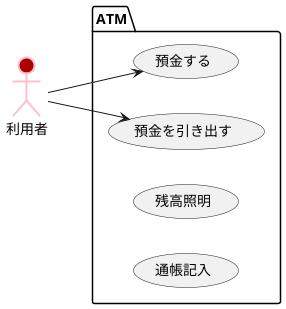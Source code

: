 @startuml 例題1
left to right direction
actor 利用者 #aa0000;line:Pink;line.bold;
package ATM {
usecase 預金する
usecase 預金を引き出す
usecase 残高照明
usecase 通帳記入
}

利用者 --> 預金する
利用者 --> 預金を引き出す

@enduml